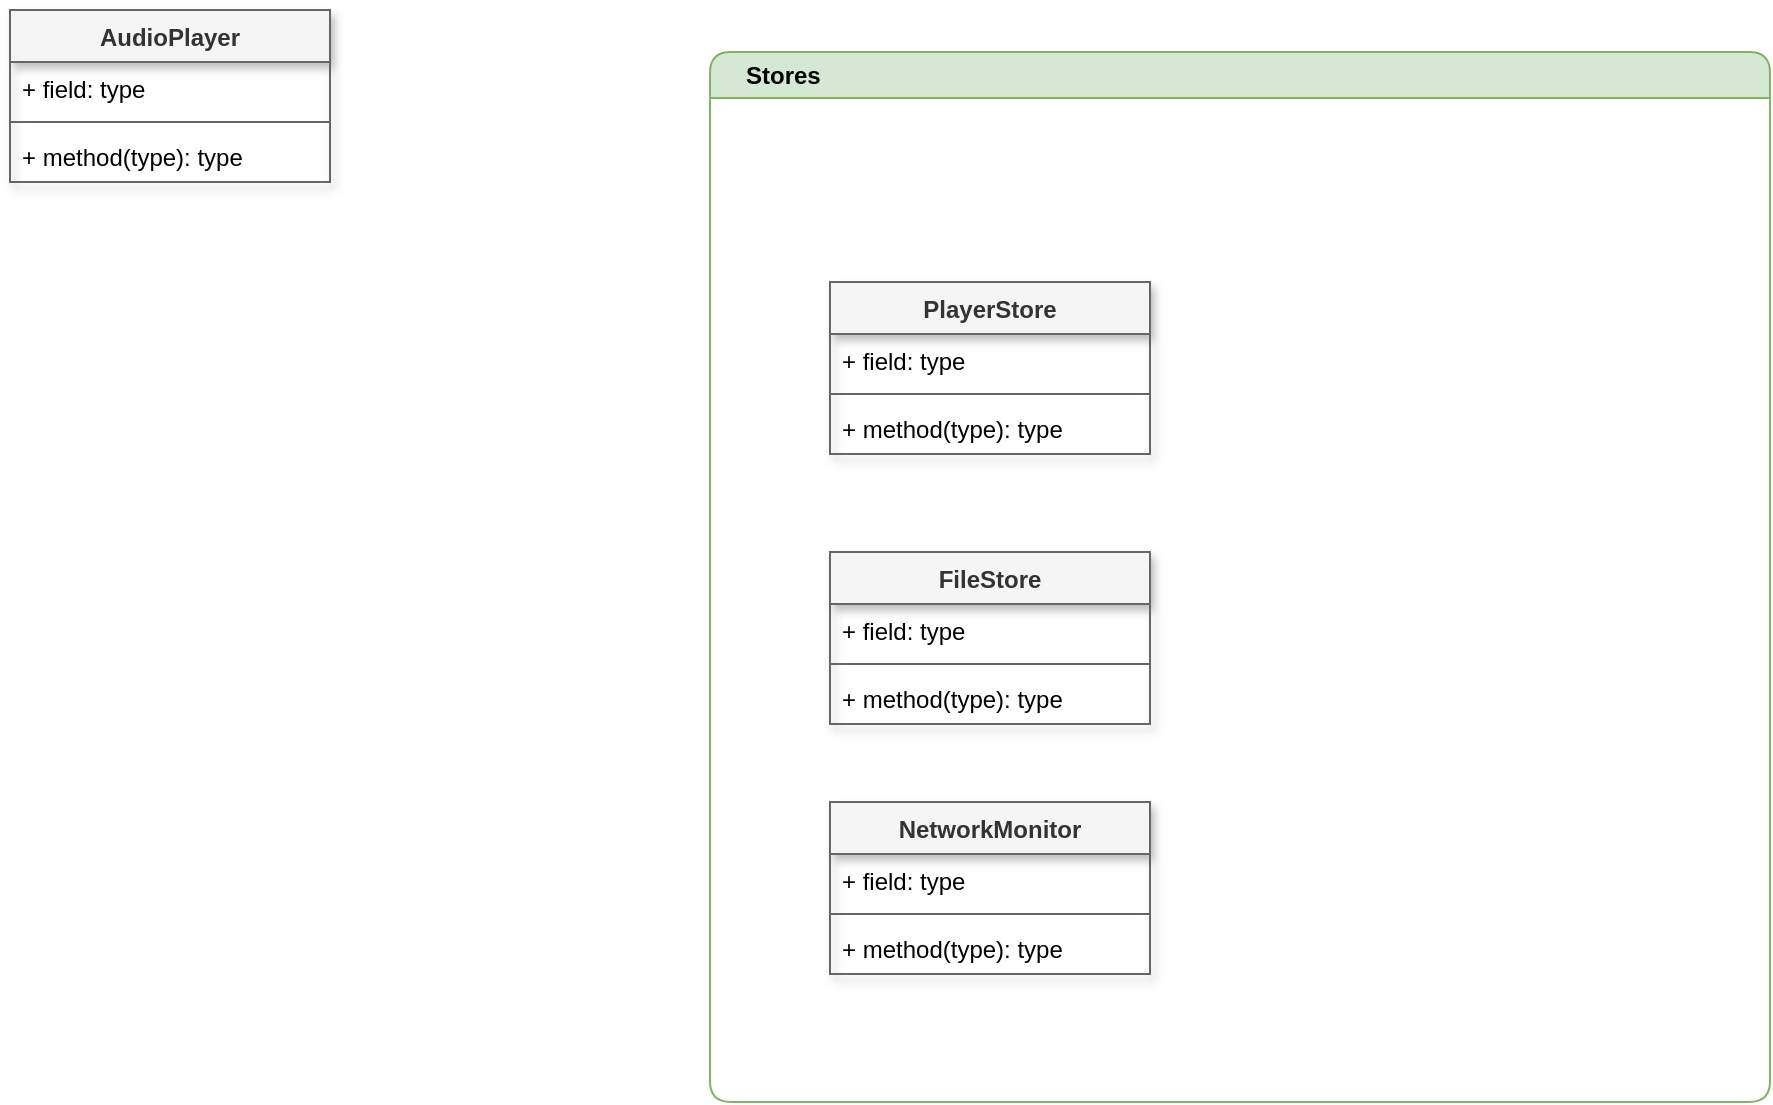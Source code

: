 <mxfile version="27.0.9" pages="3">
  <diagram name="ページ1" id="fb7NYFTkEv14-15JIRVG">
    <mxGraphModel dx="2512" dy="1238" grid="1" gridSize="10" guides="1" tooltips="1" connect="1" arrows="1" fold="1" page="1" pageScale="1" pageWidth="1169" pageHeight="827" math="0" shadow="0">
      <root>
        <mxCell id="0" />
        <mxCell id="1" parent="0" />
        <mxCell id="eraF9LXqSOL7XpUj0qS0-23" value="AudioPlayer" style="swimlane;fontStyle=1;align=center;verticalAlign=top;childLayout=stackLayout;horizontal=1;startSize=26;horizontalStack=0;resizeParent=1;resizeParentMax=0;resizeLast=0;collapsible=1;marginBottom=0;fillColor=#f5f5f5;fontColor=#333333;strokeColor=#666666;shadow=1;" parent="1" vertex="1">
          <mxGeometry x="150" y="214" width="160" height="86" as="geometry" />
        </mxCell>
        <mxCell id="eraF9LXqSOL7XpUj0qS0-24" value="+ field: type" style="text;strokeColor=none;fillColor=none;align=left;verticalAlign=top;rounded=0;shadow=1;spacingLeft=4;spacingRight=4;" parent="eraF9LXqSOL7XpUj0qS0-23" vertex="1">
          <mxGeometry y="26" width="160" height="26" as="geometry" />
        </mxCell>
        <mxCell id="eraF9LXqSOL7XpUj0qS0-25" value="" style="line;strokeWidth=1;fillColor=none;align=left;verticalAlign=middle;spacingTop=-1;spacingLeft=3;spacingRight=3;rotatable=0;labelPosition=right;points=[];portConstraint=eastwest;strokeColor=inherit;" parent="eraF9LXqSOL7XpUj0qS0-23" vertex="1">
          <mxGeometry y="52" width="160" height="8" as="geometry" />
        </mxCell>
        <mxCell id="eraF9LXqSOL7XpUj0qS0-26" value="+ method(type): type" style="text;strokeColor=none;fillColor=none;align=left;verticalAlign=top;rounded=0;shadow=1;spacingLeft=4;spacingRight=4;" parent="eraF9LXqSOL7XpUj0qS0-23" vertex="1">
          <mxGeometry y="60" width="160" height="26" as="geometry" />
        </mxCell>
        <mxCell id="eraF9LXqSOL7XpUj0qS0-28" value="Stores" style="swimlane;whiteSpace=wrap;html=1;rounded=1;fillColor=#d5e8d4;strokeColor=#82b366;align=left;spacingLeft=16;" parent="1" vertex="1">
          <mxGeometry x="500" y="235" width="530" height="525" as="geometry" />
        </mxCell>
        <mxCell id="eraF9LXqSOL7XpUj0qS0-11" value="PlayerStore" style="swimlane;fontStyle=1;align=center;verticalAlign=top;childLayout=stackLayout;horizontal=1;startSize=26;horizontalStack=0;resizeParent=1;resizeParentMax=0;resizeLast=0;collapsible=1;marginBottom=0;fillColor=#f5f5f5;fontColor=#333333;strokeColor=#666666;shadow=1;" parent="eraF9LXqSOL7XpUj0qS0-28" vertex="1">
          <mxGeometry x="60" y="115" width="160" height="86" as="geometry" />
        </mxCell>
        <mxCell id="eraF9LXqSOL7XpUj0qS0-12" value="+ field: type" style="text;strokeColor=none;fillColor=none;align=left;verticalAlign=top;rounded=0;shadow=1;spacingLeft=4;spacingRight=4;" parent="eraF9LXqSOL7XpUj0qS0-11" vertex="1">
          <mxGeometry y="26" width="160" height="26" as="geometry" />
        </mxCell>
        <mxCell id="eraF9LXqSOL7XpUj0qS0-13" value="" style="line;strokeWidth=1;fillColor=none;align=left;verticalAlign=middle;spacingTop=-1;spacingLeft=3;spacingRight=3;rotatable=0;labelPosition=right;points=[];portConstraint=eastwest;strokeColor=inherit;" parent="eraF9LXqSOL7XpUj0qS0-11" vertex="1">
          <mxGeometry y="52" width="160" height="8" as="geometry" />
        </mxCell>
        <mxCell id="eraF9LXqSOL7XpUj0qS0-14" value="+ method(type): type" style="text;strokeColor=none;fillColor=none;align=left;verticalAlign=top;rounded=0;shadow=1;spacingLeft=4;spacingRight=4;" parent="eraF9LXqSOL7XpUj0qS0-11" vertex="1">
          <mxGeometry y="60" width="160" height="26" as="geometry" />
        </mxCell>
        <mxCell id="eraF9LXqSOL7XpUj0qS0-15" value="FileStore" style="swimlane;fontStyle=1;align=center;verticalAlign=top;childLayout=stackLayout;horizontal=1;startSize=26;horizontalStack=0;resizeParent=1;resizeParentMax=0;resizeLast=0;collapsible=1;marginBottom=0;fillColor=#f5f5f5;fontColor=#333333;strokeColor=#666666;shadow=1;" parent="eraF9LXqSOL7XpUj0qS0-28" vertex="1">
          <mxGeometry x="60" y="250" width="160" height="86" as="geometry" />
        </mxCell>
        <mxCell id="eraF9LXqSOL7XpUj0qS0-16" value="+ field: type" style="text;strokeColor=none;fillColor=none;align=left;verticalAlign=top;rounded=0;shadow=1;spacingLeft=4;spacingRight=4;" parent="eraF9LXqSOL7XpUj0qS0-15" vertex="1">
          <mxGeometry y="26" width="160" height="26" as="geometry" />
        </mxCell>
        <mxCell id="eraF9LXqSOL7XpUj0qS0-17" value="" style="line;strokeWidth=1;fillColor=none;align=left;verticalAlign=middle;spacingTop=-1;spacingLeft=3;spacingRight=3;rotatable=0;labelPosition=right;points=[];portConstraint=eastwest;strokeColor=inherit;" parent="eraF9LXqSOL7XpUj0qS0-15" vertex="1">
          <mxGeometry y="52" width="160" height="8" as="geometry" />
        </mxCell>
        <mxCell id="eraF9LXqSOL7XpUj0qS0-18" value="+ method(type): type" style="text;strokeColor=none;fillColor=none;align=left;verticalAlign=top;rounded=0;shadow=1;spacingLeft=4;spacingRight=4;" parent="eraF9LXqSOL7XpUj0qS0-15" vertex="1">
          <mxGeometry y="60" width="160" height="26" as="geometry" />
        </mxCell>
        <mxCell id="eraF9LXqSOL7XpUj0qS0-19" value="NetworkMonitor" style="swimlane;fontStyle=1;align=center;verticalAlign=top;childLayout=stackLayout;horizontal=1;startSize=26;horizontalStack=0;resizeParent=1;resizeParentMax=0;resizeLast=0;collapsible=1;marginBottom=0;fillColor=#f5f5f5;fontColor=#333333;strokeColor=#666666;shadow=1;" parent="eraF9LXqSOL7XpUj0qS0-28" vertex="1">
          <mxGeometry x="60" y="375" width="160" height="86" as="geometry" />
        </mxCell>
        <mxCell id="eraF9LXqSOL7XpUj0qS0-20" value="+ field: type" style="text;strokeColor=none;fillColor=none;align=left;verticalAlign=top;rounded=0;shadow=1;spacingLeft=4;spacingRight=4;" parent="eraF9LXqSOL7XpUj0qS0-19" vertex="1">
          <mxGeometry y="26" width="160" height="26" as="geometry" />
        </mxCell>
        <mxCell id="eraF9LXqSOL7XpUj0qS0-21" value="" style="line;strokeWidth=1;fillColor=none;align=left;verticalAlign=middle;spacingTop=-1;spacingLeft=3;spacingRight=3;rotatable=0;labelPosition=right;points=[];portConstraint=eastwest;strokeColor=inherit;" parent="eraF9LXqSOL7XpUj0qS0-19" vertex="1">
          <mxGeometry y="52" width="160" height="8" as="geometry" />
        </mxCell>
        <mxCell id="eraF9LXqSOL7XpUj0qS0-22" value="+ method(type): type" style="text;strokeColor=none;fillColor=none;align=left;verticalAlign=top;rounded=0;shadow=1;spacingLeft=4;spacingRight=4;" parent="eraF9LXqSOL7XpUj0qS0-19" vertex="1">
          <mxGeometry y="60" width="160" height="26" as="geometry" />
        </mxCell>
      </root>
    </mxGraphModel>
  </diagram>
  <diagram id="EB_BosuPi1AOwNjOyULz" name="ページ2">
    <mxGraphModel dx="2952" dy="1040" grid="1" gridSize="10" guides="1" tooltips="1" connect="1" arrows="1" fold="1" page="1" pageScale="1" pageWidth="1169" pageHeight="827" math="0" shadow="0">
      <root>
        <mxCell id="0" />
        <mxCell id="1" parent="0" />
        <mxCell id="wgTJsQO-zzJXD7hph5JU-1" value="Download AudioFIle" style="shape=rect;html=1;rounded=1;whiteSpace=wrap;align=center;strokeWidth=1;" parent="1" vertex="1">
          <mxGeometry x="-890" y="120" width="120" height="40" as="geometry" />
        </mxCell>
        <mxCell id="wgTJsQO-zzJXD7hph5JU-2" value="Relese until limit" style="shape=rect;html=1;rounded=1;whiteSpace=wrap;align=center;strokeWidth=1;" parent="1" vertex="1">
          <mxGeometry x="-890" y="230" width="120" height="40" as="geometry" />
        </mxCell>
        <mxCell id="wgTJsQO-zzJXD7hph5JU-3" value="" style="shape=rhombus;html=1;verticalLabelPosition=bottom;verticalAlignment=top;" parent="1" vertex="1">
          <mxGeometry x="-850" y="320" width="40" height="40" as="geometry" />
        </mxCell>
        <mxCell id="wgTJsQO-zzJXD7hph5JU-4" value="" style="edgeStyle=elbowEdgeStyle;html=1;elbow=horizontal;align=right;verticalAlign=bottom;endArrow=none;rounded=0;labelBackgroundColor=none;startArrow=open;startSize=12;" parent="1" source="wgTJsQO-zzJXD7hph5JU-3" edge="1">
          <mxGeometry relative="1" as="geometry">
            <mxPoint x="-830" y="280" as="targetPoint" />
          </mxGeometry>
        </mxCell>
        <mxCell id="wgTJsQO-zzJXD7hph5JU-5" value="[Exceed limit]" style="edgeStyle=elbowEdgeStyle;html=1;elbow=vertical;verticalAlign=bottom;endArrow=open;rounded=0;labelBackgroundColor=none;endSize=12;" parent="1" source="wgTJsQO-zzJXD7hph5JU-3" edge="1">
          <mxGeometry relative="1" as="geometry">
            <mxPoint x="-730" y="400" as="targetPoint" />
          </mxGeometry>
        </mxCell>
        <mxCell id="wgTJsQO-zzJXD7hph5JU-6" value="[else]" style="edgeStyle=elbowEdgeStyle;html=1;elbow=vertical;verticalAlign=bottom;endArrow=open;rounded=0;labelBackgroundColor=none;endSize=12;" parent="1" source="wgTJsQO-zzJXD7hph5JU-3" edge="1">
          <mxGeometry relative="1" as="geometry">
            <mxPoint x="-930" y="400" as="targetPoint" />
          </mxGeometry>
        </mxCell>
        <mxCell id="wgTJsQO-zzJXD7hph5JU-7" value="Store AudioFlle" style="shape=rect;html=1;rounded=1;whiteSpace=wrap;align=center;strokeWidth=1;" parent="1" vertex="1">
          <mxGeometry x="-990" y="410" width="120" height="40" as="geometry" />
        </mxCell>
        <mxCell id="wgTJsQO-zzJXD7hph5JU-8" value="Update usage of storage" style="shape=rect;html=1;rounded=1;whiteSpace=wrap;align=center;strokeWidth=1;" parent="1" vertex="1">
          <mxGeometry x="-990" y="530" width="120" height="40" as="geometry" />
        </mxCell>
        <mxCell id="wgTJsQO-zzJXD7hph5JU-10" value="" style="rounded=0;whiteSpace=wrap;html=1;fillColor=#dae8fc;strokeColor=#6c8ebf;" parent="1" vertex="1">
          <mxGeometry x="-610" y="190" width="120" height="20" as="geometry" />
        </mxCell>
        <mxCell id="wgTJsQO-zzJXD7hph5JU-11" value="" style="endArrow=none;dashed=1;html=1;rounded=0;" parent="1" edge="1">
          <mxGeometry width="50" height="50" relative="1" as="geometry">
            <mxPoint x="-450" y="300" as="sourcePoint" />
            <mxPoint x="-450" y="70" as="targetPoint" />
          </mxGeometry>
        </mxCell>
        <mxCell id="wgTJsQO-zzJXD7hph5JU-13" value="" style="endArrow=none;html=1;rounded=0;" parent="1" edge="1">
          <mxGeometry width="50" height="50" relative="1" as="geometry">
            <mxPoint x="-610" y="310" as="sourcePoint" />
            <mxPoint x="-610" y="70" as="targetPoint" />
          </mxGeometry>
        </mxCell>
        <mxCell id="wgTJsQO-zzJXD7hph5JU-14" value="" style="rounded=0;whiteSpace=wrap;html=1;fillColor=#d5e8d4;strokeColor=#82b366;" parent="1" vertex="1">
          <mxGeometry x="-490" y="190" width="180" height="20" as="geometry" />
        </mxCell>
        <mxCell id="wgTJsQO-zzJXD7hph5JU-18" value="Append meta" style="shape=rect;html=1;rounded=1;whiteSpace=wrap;align=center;strokeWidth=1;" parent="1" vertex="1">
          <mxGeometry x="-990" y="470" width="120" height="40" as="geometry" />
        </mxCell>
        <mxCell id="wgTJsQO-zzJXD7hph5JU-19" value="current + blob.size &amp;lt;= limit" style="shape=note;size=15;align=left;spacingLeft=10;html=1;whiteSpace=wrap;shadow=1;fillColor=#fff2cc;strokeColor=#d6b656;" parent="1" vertex="1">
          <mxGeometry x="-1100" y="210" width="150" height="40" as="geometry" />
        </mxCell>
        <mxCell id="wgTJsQO-zzJXD7hph5JU-20" value="" style="edgeStyle=none;endArrow=oval;dashed=1;html=1;rounded=0;strokeWidth=2;fillColor=#fff2cc;strokeColor=#d6b656;endFill=1;" parent="1" source="wgTJsQO-zzJXD7hph5JU-19" target="wgTJsQO-zzJXD7hph5JU-2" edge="1">
          <mxGeometry x="1" relative="1" as="geometry">
            <mxPoint x="-970" y="210" as="targetPoint" />
          </mxGeometry>
        </mxCell>
        <mxCell id="wgTJsQO-zzJXD7hph5JU-21" value="Register meta" style="shape=rect;html=1;rounded=1;whiteSpace=wrap;align=center;strokeWidth=1;" parent="1" vertex="1">
          <mxGeometry x="-890" y="170" width="120" height="40" as="geometry" />
        </mxCell>
        <mxCell id="wgTJsQO-zzJXD7hph5JU-22" value="" style="rounded=0;whiteSpace=wrap;html=1;fillColor=#dae8fc;strokeColor=#6c8ebf;" parent="1" vertex="1">
          <mxGeometry x="-610" y="260" width="120" height="20" as="geometry" />
        </mxCell>
        <mxCell id="wgTJsQO-zzJXD7hph5JU-23" value="" style="rounded=0;whiteSpace=wrap;html=1;fillColor=#d5e8d4;strokeColor=#82b366;" parent="1" vertex="1">
          <mxGeometry x="-490" y="260" width="140" height="20" as="geometry" />
        </mxCell>
        <mxCell id="wgTJsQO-zzJXD7hph5JU-24" value="" style="endArrow=none;html=1;rounded=0;dashed=1;dashPattern=8 8;" parent="1" edge="1">
          <mxGeometry width="50" height="50" relative="1" as="geometry">
            <mxPoint x="-680" y="240" as="sourcePoint" />
            <mxPoint x="-270" y="240" as="targetPoint" />
          </mxGeometry>
        </mxCell>
        <mxCell id="wgTJsQO-zzJXD7hph5JU-25" value="" style="rounded=0;whiteSpace=wrap;html=1;fillColor=#d5e8d4;strokeColor=#82b366;" parent="1" vertex="1">
          <mxGeometry x="-610" y="300" width="140" height="20" as="geometry" />
        </mxCell>
      </root>
    </mxGraphModel>
  </diagram>
  <diagram id="KsLpav6jvDFQA1STXqQv" name="ページ3">
    <mxGraphModel dx="1196" dy="590" grid="1" gridSize="10" guides="1" tooltips="1" connect="1" arrows="1" fold="1" page="1" pageScale="1" pageWidth="1169" pageHeight="827" math="0" shadow="0">
      <root>
        <mxCell id="0" />
        <mxCell id="1" parent="0" />
        <mxCell id="E1aS7BJPa8IpK3J3wkUl-4" value="" style="rounded=0;whiteSpace=wrap;html=1;fillColor=#f5f5f5;fontColor=#333333;strokeColor=#666666;" vertex="1" parent="1">
          <mxGeometry x="80" y="570" width="160" height="30" as="geometry" />
        </mxCell>
        <mxCell id="7F_cn06If7k0EtmjzQUm-1" value="" style="rounded=0;whiteSpace=wrap;html=1;fillColor=#dae8fc;strokeColor=#6c8ebf;" parent="1" vertex="1">
          <mxGeometry x="120" y="160" width="80" height="20" as="geometry" />
        </mxCell>
        <mxCell id="7F_cn06If7k0EtmjzQUm-5" value="" style="endArrow=classic;html=1;rounded=0;fillColor=#f5f5f5;strokeColor=#666666;" parent="1" edge="1">
          <mxGeometry width="50" height="50" relative="1" as="geometry">
            <mxPoint x="80" y="120" as="sourcePoint" />
            <mxPoint x="1080" y="120" as="targetPoint" />
          </mxGeometry>
        </mxCell>
        <mxCell id="7F_cn06If7k0EtmjzQUm-6" value="" style="endArrow=none;html=1;rounded=0;strokeWidth=2;" parent="1" edge="1">
          <mxGeometry width="50" height="50" relative="1" as="geometry">
            <mxPoint x="119.67" y="110" as="sourcePoint" />
            <mxPoint x="119.67" y="130" as="targetPoint" />
          </mxGeometry>
        </mxCell>
        <mxCell id="7F_cn06If7k0EtmjzQUm-7" value="0s" style="text;html=1;align=center;verticalAlign=middle;resizable=0;points=[];autosize=1;strokeColor=none;fillColor=none;" parent="1" vertex="1">
          <mxGeometry x="100" y="80" width="40" height="30" as="geometry" />
        </mxCell>
        <mxCell id="7F_cn06If7k0EtmjzQUm-10" value="" style="endArrow=none;html=1;rounded=0;strokeWidth=2;" parent="1" edge="1">
          <mxGeometry width="50" height="50" relative="1" as="geometry">
            <mxPoint x="280" y="110" as="sourcePoint" />
            <mxPoint x="280" y="130" as="targetPoint" />
          </mxGeometry>
        </mxCell>
        <mxCell id="7F_cn06If7k0EtmjzQUm-11" value="" style="endArrow=none;html=1;rounded=0;strokeWidth=2;" parent="1" edge="1">
          <mxGeometry width="50" height="50" relative="1" as="geometry">
            <mxPoint x="440" y="110" as="sourcePoint" />
            <mxPoint x="440" y="130" as="targetPoint" />
          </mxGeometry>
        </mxCell>
        <mxCell id="7F_cn06If7k0EtmjzQUm-12" value="" style="endArrow=none;html=1;rounded=0;strokeWidth=2;" parent="1" edge="1">
          <mxGeometry width="50" height="50" relative="1" as="geometry">
            <mxPoint x="600" y="110" as="sourcePoint" />
            <mxPoint x="600" y="130" as="targetPoint" />
          </mxGeometry>
        </mxCell>
        <mxCell id="7F_cn06If7k0EtmjzQUm-13" value="1s" style="text;html=1;align=center;verticalAlign=middle;resizable=0;points=[];autosize=1;strokeColor=none;fillColor=none;" parent="1" vertex="1">
          <mxGeometry x="260" y="80" width="40" height="30" as="geometry" />
        </mxCell>
        <mxCell id="7F_cn06If7k0EtmjzQUm-14" value="2s" style="text;html=1;align=center;verticalAlign=middle;resizable=0;points=[];autosize=1;strokeColor=none;fillColor=none;" parent="1" vertex="1">
          <mxGeometry x="420" y="80" width="40" height="30" as="geometry" />
        </mxCell>
        <mxCell id="7F_cn06If7k0EtmjzQUm-15" value="3s" style="text;html=1;align=center;verticalAlign=middle;resizable=0;points=[];autosize=1;strokeColor=none;fillColor=none;" parent="1" vertex="1">
          <mxGeometry x="580" y="80" width="40" height="30" as="geometry" />
        </mxCell>
        <mxCell id="7F_cn06If7k0EtmjzQUm-16" value="" style="rounded=0;whiteSpace=wrap;html=1;fillColor=#dae8fc;strokeColor=#6c8ebf;" parent="1" vertex="1">
          <mxGeometry x="160" y="200" width="80" height="20" as="geometry" />
        </mxCell>
        <mxCell id="7F_cn06If7k0EtmjzQUm-18" value="" style="rounded=0;whiteSpace=wrap;html=1;fillColor=#dae8fc;strokeColor=#6c8ebf;" parent="1" vertex="1">
          <mxGeometry x="200" y="240" width="80" height="20" as="geometry" />
        </mxCell>
        <mxCell id="7F_cn06If7k0EtmjzQUm-19" value="" style="rounded=0;whiteSpace=wrap;html=1;fillColor=#dae8fc;strokeColor=#6c8ebf;" parent="1" vertex="1">
          <mxGeometry x="240" y="280" width="80" height="20" as="geometry" />
        </mxCell>
        <mxCell id="E1aS7BJPa8IpK3J3wkUl-1" value="" style="rounded=0;whiteSpace=wrap;html=1;fillColor=#dae8fc;strokeColor=#6c8ebf;" vertex="1" parent="1">
          <mxGeometry x="80" y="580" width="10" height="20" as="geometry" />
        </mxCell>
        <mxCell id="E1aS7BJPa8IpK3J3wkUl-2" value="" style="rounded=0;whiteSpace=wrap;html=1;fillColor=#dae8fc;strokeColor=#6c8ebf;" vertex="1" parent="1">
          <mxGeometry x="90" y="580" width="10" height="20" as="geometry" />
        </mxCell>
        <mxCell id="E1aS7BJPa8IpK3J3wkUl-3" value="" style="rounded=0;whiteSpace=wrap;html=1;fillColor=#dae8fc;strokeColor=#6c8ebf;" vertex="1" parent="1">
          <mxGeometry x="100" y="580" width="10" height="20" as="geometry" />
        </mxCell>
        <mxCell id="E1aS7BJPa8IpK3J3wkUl-5" value="" style="rounded=0;whiteSpace=wrap;html=1;fillColor=#dae8fc;strokeColor=#6c8ebf;" vertex="1" parent="1">
          <mxGeometry x="110" y="580" width="10" height="20" as="geometry" />
        </mxCell>
        <mxCell id="E1aS7BJPa8IpK3J3wkUl-7" value="start" style="rounded=0;whiteSpace=wrap;html=1;" vertex="1" parent="1">
          <mxGeometry x="60" y="630" width="40" height="20" as="geometry" />
        </mxCell>
        <mxCell id="E1aS7BJPa8IpK3J3wkUl-8" value="end" style="rounded=0;whiteSpace=wrap;html=1;" vertex="1" parent="1">
          <mxGeometry x="150" y="640" width="40" height="20" as="geometry" />
        </mxCell>
      </root>
    </mxGraphModel>
  </diagram>
</mxfile>
